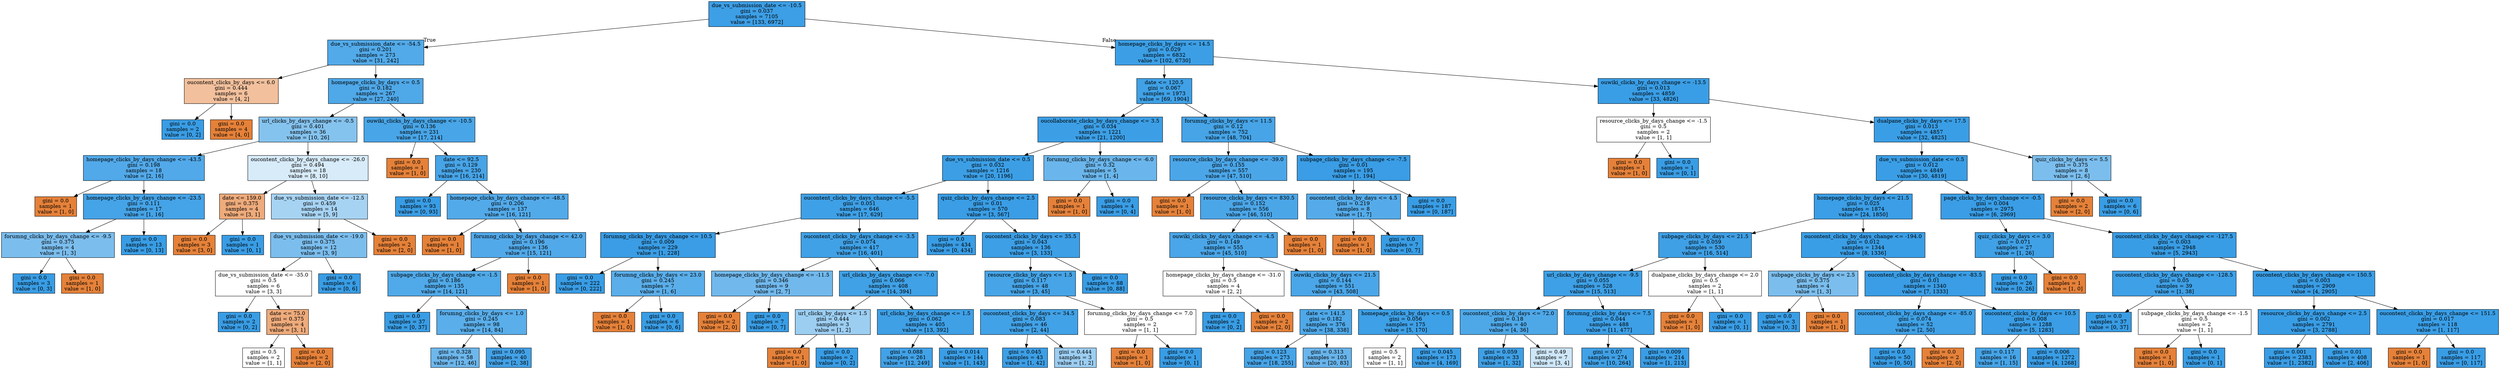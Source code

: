 digraph Tree {
node [shape=box, style="filled", color="black"] ;
0 [label="due_vs_submission_date <= -10.5\ngini = 0.037\nsamples = 7105\nvalue = [133, 6972]", fillcolor="#399de5fa"] ;
1 [label="due_vs_submission_date <= -54.5\ngini = 0.201\nsamples = 273\nvalue = [31, 242]", fillcolor="#399de5de"] ;
0 -> 1 [labeldistance=2.5, labelangle=45, headlabel="True"] ;
2 [label="oucontent_clicks_by_days <= 6.0\ngini = 0.444\nsamples = 6\nvalue = [4, 2]", fillcolor="#e581397f"] ;
1 -> 2 ;
3 [label="gini = 0.0\nsamples = 2\nvalue = [0, 2]", fillcolor="#399de5ff"] ;
2 -> 3 ;
4 [label="gini = 0.0\nsamples = 4\nvalue = [4, 0]", fillcolor="#e58139ff"] ;
2 -> 4 ;
5 [label="homepage_clicks_by_days <= 0.5\ngini = 0.182\nsamples = 267\nvalue = [27, 240]", fillcolor="#399de5e2"] ;
1 -> 5 ;
6 [label="url_clicks_by_days_change <= -0.5\ngini = 0.401\nsamples = 36\nvalue = [10, 26]", fillcolor="#399de59d"] ;
5 -> 6 ;
7 [label="homepage_clicks_by_days_change <= -43.5\ngini = 0.198\nsamples = 18\nvalue = [2, 16]", fillcolor="#399de5df"] ;
6 -> 7 ;
8 [label="gini = 0.0\nsamples = 1\nvalue = [1, 0]", fillcolor="#e58139ff"] ;
7 -> 8 ;
9 [label="homepage_clicks_by_days_change <= -23.5\ngini = 0.111\nsamples = 17\nvalue = [1, 16]", fillcolor="#399de5ef"] ;
7 -> 9 ;
10 [label="forumng_clicks_by_days_change <= -9.5\ngini = 0.375\nsamples = 4\nvalue = [1, 3]", fillcolor="#399de5aa"] ;
9 -> 10 ;
11 [label="gini = 0.0\nsamples = 3\nvalue = [0, 3]", fillcolor="#399de5ff"] ;
10 -> 11 ;
12 [label="gini = 0.0\nsamples = 1\nvalue = [1, 0]", fillcolor="#e58139ff"] ;
10 -> 12 ;
13 [label="gini = 0.0\nsamples = 13\nvalue = [0, 13]", fillcolor="#399de5ff"] ;
9 -> 13 ;
14 [label="oucontent_clicks_by_days_change <= -26.0\ngini = 0.494\nsamples = 18\nvalue = [8, 10]", fillcolor="#399de533"] ;
6 -> 14 ;
15 [label="date <= 159.0\ngini = 0.375\nsamples = 4\nvalue = [3, 1]", fillcolor="#e58139aa"] ;
14 -> 15 ;
16 [label="gini = 0.0\nsamples = 3\nvalue = [3, 0]", fillcolor="#e58139ff"] ;
15 -> 16 ;
17 [label="gini = 0.0\nsamples = 1\nvalue = [0, 1]", fillcolor="#399de5ff"] ;
15 -> 17 ;
18 [label="due_vs_submission_date <= -12.5\ngini = 0.459\nsamples = 14\nvalue = [5, 9]", fillcolor="#399de571"] ;
14 -> 18 ;
19 [label="due_vs_submission_date <= -19.0\ngini = 0.375\nsamples = 12\nvalue = [3, 9]", fillcolor="#399de5aa"] ;
18 -> 19 ;
20 [label="due_vs_submission_date <= -35.0\ngini = 0.5\nsamples = 6\nvalue = [3, 3]", fillcolor="#e5813900"] ;
19 -> 20 ;
21 [label="gini = 0.0\nsamples = 2\nvalue = [0, 2]", fillcolor="#399de5ff"] ;
20 -> 21 ;
22 [label="date <= 75.0\ngini = 0.375\nsamples = 4\nvalue = [3, 1]", fillcolor="#e58139aa"] ;
20 -> 22 ;
23 [label="gini = 0.5\nsamples = 2\nvalue = [1, 1]", fillcolor="#e5813900"] ;
22 -> 23 ;
24 [label="gini = 0.0\nsamples = 2\nvalue = [2, 0]", fillcolor="#e58139ff"] ;
22 -> 24 ;
25 [label="gini = 0.0\nsamples = 6\nvalue = [0, 6]", fillcolor="#399de5ff"] ;
19 -> 25 ;
26 [label="gini = 0.0\nsamples = 2\nvalue = [2, 0]", fillcolor="#e58139ff"] ;
18 -> 26 ;
27 [label="ouwiki_clicks_by_days_change <= -10.5\ngini = 0.136\nsamples = 231\nvalue = [17, 214]", fillcolor="#399de5eb"] ;
5 -> 27 ;
28 [label="gini = 0.0\nsamples = 1\nvalue = [1, 0]", fillcolor="#e58139ff"] ;
27 -> 28 ;
29 [label="date <= 92.5\ngini = 0.129\nsamples = 230\nvalue = [16, 214]", fillcolor="#399de5ec"] ;
27 -> 29 ;
30 [label="gini = 0.0\nsamples = 93\nvalue = [0, 93]", fillcolor="#399de5ff"] ;
29 -> 30 ;
31 [label="homepage_clicks_by_days_change <= -48.5\ngini = 0.206\nsamples = 137\nvalue = [16, 121]", fillcolor="#399de5dd"] ;
29 -> 31 ;
32 [label="gini = 0.0\nsamples = 1\nvalue = [1, 0]", fillcolor="#e58139ff"] ;
31 -> 32 ;
33 [label="forumng_clicks_by_days_change <= 42.0\ngini = 0.196\nsamples = 136\nvalue = [15, 121]", fillcolor="#399de5df"] ;
31 -> 33 ;
34 [label="subpage_clicks_by_days_change <= -1.5\ngini = 0.186\nsamples = 135\nvalue = [14, 121]", fillcolor="#399de5e1"] ;
33 -> 34 ;
35 [label="gini = 0.0\nsamples = 37\nvalue = [0, 37]", fillcolor="#399de5ff"] ;
34 -> 35 ;
36 [label="forumng_clicks_by_days <= 1.0\ngini = 0.245\nsamples = 98\nvalue = [14, 84]", fillcolor="#399de5d4"] ;
34 -> 36 ;
37 [label="gini = 0.328\nsamples = 58\nvalue = [12, 46]", fillcolor="#399de5bc"] ;
36 -> 37 ;
38 [label="gini = 0.095\nsamples = 40\nvalue = [2, 38]", fillcolor="#399de5f2"] ;
36 -> 38 ;
39 [label="gini = 0.0\nsamples = 1\nvalue = [1, 0]", fillcolor="#e58139ff"] ;
33 -> 39 ;
40 [label="homepage_clicks_by_days <= 14.5\ngini = 0.029\nsamples = 6832\nvalue = [102, 6730]", fillcolor="#399de5fb"] ;
0 -> 40 [labeldistance=2.5, labelangle=-45, headlabel="False"] ;
41 [label="date <= 120.5\ngini = 0.067\nsamples = 1973\nvalue = [69, 1904]", fillcolor="#399de5f6"] ;
40 -> 41 ;
42 [label="oucollaborate_clicks_by_days_change <= 3.5\ngini = 0.034\nsamples = 1221\nvalue = [21, 1200]", fillcolor="#399de5fb"] ;
41 -> 42 ;
43 [label="due_vs_submission_date <= 0.5\ngini = 0.032\nsamples = 1216\nvalue = [20, 1196]", fillcolor="#399de5fb"] ;
42 -> 43 ;
44 [label="oucontent_clicks_by_days_change <= -5.5\ngini = 0.051\nsamples = 646\nvalue = [17, 629]", fillcolor="#399de5f8"] ;
43 -> 44 ;
45 [label="forumng_clicks_by_days_change <= 10.5\ngini = 0.009\nsamples = 229\nvalue = [1, 228]", fillcolor="#399de5fe"] ;
44 -> 45 ;
46 [label="gini = 0.0\nsamples = 222\nvalue = [0, 222]", fillcolor="#399de5ff"] ;
45 -> 46 ;
47 [label="forumng_clicks_by_days <= 23.0\ngini = 0.245\nsamples = 7\nvalue = [1, 6]", fillcolor="#399de5d4"] ;
45 -> 47 ;
48 [label="gini = 0.0\nsamples = 1\nvalue = [1, 0]", fillcolor="#e58139ff"] ;
47 -> 48 ;
49 [label="gini = 0.0\nsamples = 6\nvalue = [0, 6]", fillcolor="#399de5ff"] ;
47 -> 49 ;
50 [label="oucontent_clicks_by_days_change <= -3.5\ngini = 0.074\nsamples = 417\nvalue = [16, 401]", fillcolor="#399de5f5"] ;
44 -> 50 ;
51 [label="homepage_clicks_by_days_change <= -11.5\ngini = 0.346\nsamples = 9\nvalue = [2, 7]", fillcolor="#399de5b6"] ;
50 -> 51 ;
52 [label="gini = 0.0\nsamples = 2\nvalue = [2, 0]", fillcolor="#e58139ff"] ;
51 -> 52 ;
53 [label="gini = 0.0\nsamples = 7\nvalue = [0, 7]", fillcolor="#399de5ff"] ;
51 -> 53 ;
54 [label="url_clicks_by_days_change <= -7.0\ngini = 0.066\nsamples = 408\nvalue = [14, 394]", fillcolor="#399de5f6"] ;
50 -> 54 ;
55 [label="url_clicks_by_days <= 1.5\ngini = 0.444\nsamples = 3\nvalue = [1, 2]", fillcolor="#399de57f"] ;
54 -> 55 ;
56 [label="gini = 0.0\nsamples = 1\nvalue = [1, 0]", fillcolor="#e58139ff"] ;
55 -> 56 ;
57 [label="gini = 0.0\nsamples = 2\nvalue = [0, 2]", fillcolor="#399de5ff"] ;
55 -> 57 ;
58 [label="url_clicks_by_days_change <= 1.5\ngini = 0.062\nsamples = 405\nvalue = [13, 392]", fillcolor="#399de5f7"] ;
54 -> 58 ;
59 [label="gini = 0.088\nsamples = 261\nvalue = [12, 249]", fillcolor="#399de5f3"] ;
58 -> 59 ;
60 [label="gini = 0.014\nsamples = 144\nvalue = [1, 143]", fillcolor="#399de5fd"] ;
58 -> 60 ;
61 [label="quiz_clicks_by_days_change <= 2.5\ngini = 0.01\nsamples = 570\nvalue = [3, 567]", fillcolor="#399de5fe"] ;
43 -> 61 ;
62 [label="gini = 0.0\nsamples = 434\nvalue = [0, 434]", fillcolor="#399de5ff"] ;
61 -> 62 ;
63 [label="oucontent_clicks_by_days <= 35.5\ngini = 0.043\nsamples = 136\nvalue = [3, 133]", fillcolor="#399de5f9"] ;
61 -> 63 ;
64 [label="resource_clicks_by_days <= 1.5\ngini = 0.117\nsamples = 48\nvalue = [3, 45]", fillcolor="#399de5ee"] ;
63 -> 64 ;
65 [label="oucontent_clicks_by_days <= 34.5\ngini = 0.083\nsamples = 46\nvalue = [2, 44]", fillcolor="#399de5f3"] ;
64 -> 65 ;
66 [label="gini = 0.045\nsamples = 43\nvalue = [1, 42]", fillcolor="#399de5f9"] ;
65 -> 66 ;
67 [label="gini = 0.444\nsamples = 3\nvalue = [1, 2]", fillcolor="#399de57f"] ;
65 -> 67 ;
68 [label="forumng_clicks_by_days_change <= 7.0\ngini = 0.5\nsamples = 2\nvalue = [1, 1]", fillcolor="#e5813900"] ;
64 -> 68 ;
69 [label="gini = 0.0\nsamples = 1\nvalue = [1, 0]", fillcolor="#e58139ff"] ;
68 -> 69 ;
70 [label="gini = 0.0\nsamples = 1\nvalue = [0, 1]", fillcolor="#399de5ff"] ;
68 -> 70 ;
71 [label="gini = 0.0\nsamples = 88\nvalue = [0, 88]", fillcolor="#399de5ff"] ;
63 -> 71 ;
72 [label="forumng_clicks_by_days_change <= -6.0\ngini = 0.32\nsamples = 5\nvalue = [1, 4]", fillcolor="#399de5bf"] ;
42 -> 72 ;
73 [label="gini = 0.0\nsamples = 1\nvalue = [1, 0]", fillcolor="#e58139ff"] ;
72 -> 73 ;
74 [label="gini = 0.0\nsamples = 4\nvalue = [0, 4]", fillcolor="#399de5ff"] ;
72 -> 74 ;
75 [label="forumng_clicks_by_days <= 11.5\ngini = 0.12\nsamples = 752\nvalue = [48, 704]", fillcolor="#399de5ee"] ;
41 -> 75 ;
76 [label="resource_clicks_by_days_change <= -39.0\ngini = 0.155\nsamples = 557\nvalue = [47, 510]", fillcolor="#399de5e7"] ;
75 -> 76 ;
77 [label="gini = 0.0\nsamples = 1\nvalue = [1, 0]", fillcolor="#e58139ff"] ;
76 -> 77 ;
78 [label="resource_clicks_by_days <= 830.5\ngini = 0.152\nsamples = 556\nvalue = [46, 510]", fillcolor="#399de5e8"] ;
76 -> 78 ;
79 [label="ouwiki_clicks_by_days_change <= -4.5\ngini = 0.149\nsamples = 555\nvalue = [45, 510]", fillcolor="#399de5e9"] ;
78 -> 79 ;
80 [label="homepage_clicks_by_days_change <= -31.0\ngini = 0.5\nsamples = 4\nvalue = [2, 2]", fillcolor="#e5813900"] ;
79 -> 80 ;
81 [label="gini = 0.0\nsamples = 2\nvalue = [0, 2]", fillcolor="#399de5ff"] ;
80 -> 81 ;
82 [label="gini = 0.0\nsamples = 2\nvalue = [2, 0]", fillcolor="#e58139ff"] ;
80 -> 82 ;
83 [label="ouwiki_clicks_by_days <= 21.5\ngini = 0.144\nsamples = 551\nvalue = [43, 508]", fillcolor="#399de5e9"] ;
79 -> 83 ;
84 [label="date <= 141.5\ngini = 0.182\nsamples = 376\nvalue = [38, 338]", fillcolor="#399de5e2"] ;
83 -> 84 ;
85 [label="gini = 0.123\nsamples = 273\nvalue = [18, 255]", fillcolor="#399de5ed"] ;
84 -> 85 ;
86 [label="gini = 0.313\nsamples = 103\nvalue = [20, 83]", fillcolor="#399de5c2"] ;
84 -> 86 ;
87 [label="homepage_clicks_by_days <= 0.5\ngini = 0.056\nsamples = 175\nvalue = [5, 170]", fillcolor="#399de5f8"] ;
83 -> 87 ;
88 [label="gini = 0.5\nsamples = 2\nvalue = [1, 1]", fillcolor="#e5813900"] ;
87 -> 88 ;
89 [label="gini = 0.045\nsamples = 173\nvalue = [4, 169]", fillcolor="#399de5f9"] ;
87 -> 89 ;
90 [label="gini = 0.0\nsamples = 1\nvalue = [1, 0]", fillcolor="#e58139ff"] ;
78 -> 90 ;
91 [label="subpage_clicks_by_days_change <= -7.5\ngini = 0.01\nsamples = 195\nvalue = [1, 194]", fillcolor="#399de5fe"] ;
75 -> 91 ;
92 [label="oucontent_clicks_by_days <= 4.5\ngini = 0.219\nsamples = 8\nvalue = [1, 7]", fillcolor="#399de5db"] ;
91 -> 92 ;
93 [label="gini = 0.0\nsamples = 1\nvalue = [1, 0]", fillcolor="#e58139ff"] ;
92 -> 93 ;
94 [label="gini = 0.0\nsamples = 7\nvalue = [0, 7]", fillcolor="#399de5ff"] ;
92 -> 94 ;
95 [label="gini = 0.0\nsamples = 187\nvalue = [0, 187]", fillcolor="#399de5ff"] ;
91 -> 95 ;
96 [label="ouwiki_clicks_by_days_change <= -13.5\ngini = 0.013\nsamples = 4859\nvalue = [33, 4826]", fillcolor="#399de5fd"] ;
40 -> 96 ;
97 [label="resource_clicks_by_days_change <= -1.5\ngini = 0.5\nsamples = 2\nvalue = [1, 1]", fillcolor="#e5813900"] ;
96 -> 97 ;
98 [label="gini = 0.0\nsamples = 1\nvalue = [1, 0]", fillcolor="#e58139ff"] ;
97 -> 98 ;
99 [label="gini = 0.0\nsamples = 1\nvalue = [0, 1]", fillcolor="#399de5ff"] ;
97 -> 99 ;
100 [label="dualpane_clicks_by_days <= 17.5\ngini = 0.013\nsamples = 4857\nvalue = [32, 4825]", fillcolor="#399de5fd"] ;
96 -> 100 ;
101 [label="due_vs_submission_date <= 0.5\ngini = 0.012\nsamples = 4849\nvalue = [30, 4819]", fillcolor="#399de5fd"] ;
100 -> 101 ;
102 [label="homepage_clicks_by_days <= 21.5\ngini = 0.025\nsamples = 1874\nvalue = [24, 1850]", fillcolor="#399de5fc"] ;
101 -> 102 ;
103 [label="subpage_clicks_by_days <= 21.5\ngini = 0.059\nsamples = 530\nvalue = [16, 514]", fillcolor="#399de5f7"] ;
102 -> 103 ;
104 [label="url_clicks_by_days_change <= -9.5\ngini = 0.055\nsamples = 528\nvalue = [15, 513]", fillcolor="#399de5f8"] ;
103 -> 104 ;
105 [label="oucontent_clicks_by_days <= 72.0\ngini = 0.18\nsamples = 40\nvalue = [4, 36]", fillcolor="#399de5e3"] ;
104 -> 105 ;
106 [label="gini = 0.059\nsamples = 33\nvalue = [1, 32]", fillcolor="#399de5f7"] ;
105 -> 106 ;
107 [label="gini = 0.49\nsamples = 7\nvalue = [3, 4]", fillcolor="#399de540"] ;
105 -> 107 ;
108 [label="forumng_clicks_by_days <= 7.5\ngini = 0.044\nsamples = 488\nvalue = [11, 477]", fillcolor="#399de5f9"] ;
104 -> 108 ;
109 [label="gini = 0.07\nsamples = 274\nvalue = [10, 264]", fillcolor="#399de5f5"] ;
108 -> 109 ;
110 [label="gini = 0.009\nsamples = 214\nvalue = [1, 213]", fillcolor="#399de5fe"] ;
108 -> 110 ;
111 [label="dualpane_clicks_by_days_change <= 2.0\ngini = 0.5\nsamples = 2\nvalue = [1, 1]", fillcolor="#e5813900"] ;
103 -> 111 ;
112 [label="gini = 0.0\nsamples = 1\nvalue = [1, 0]", fillcolor="#e58139ff"] ;
111 -> 112 ;
113 [label="gini = 0.0\nsamples = 1\nvalue = [0, 1]", fillcolor="#399de5ff"] ;
111 -> 113 ;
114 [label="oucontent_clicks_by_days_change <= -194.0\ngini = 0.012\nsamples = 1344\nvalue = [8, 1336]", fillcolor="#399de5fd"] ;
102 -> 114 ;
115 [label="subpage_clicks_by_days <= 2.5\ngini = 0.375\nsamples = 4\nvalue = [1, 3]", fillcolor="#399de5aa"] ;
114 -> 115 ;
116 [label="gini = 0.0\nsamples = 3\nvalue = [0, 3]", fillcolor="#399de5ff"] ;
115 -> 116 ;
117 [label="gini = 0.0\nsamples = 1\nvalue = [1, 0]", fillcolor="#e58139ff"] ;
115 -> 117 ;
118 [label="oucontent_clicks_by_days_change <= -83.5\ngini = 0.01\nsamples = 1340\nvalue = [7, 1333]", fillcolor="#399de5fe"] ;
114 -> 118 ;
119 [label="oucontent_clicks_by_days_change <= -85.0\ngini = 0.074\nsamples = 52\nvalue = [2, 50]", fillcolor="#399de5f5"] ;
118 -> 119 ;
120 [label="gini = 0.0\nsamples = 50\nvalue = [0, 50]", fillcolor="#399de5ff"] ;
119 -> 120 ;
121 [label="gini = 0.0\nsamples = 2\nvalue = [2, 0]", fillcolor="#e58139ff"] ;
119 -> 121 ;
122 [label="oucontent_clicks_by_days <= 10.5\ngini = 0.008\nsamples = 1288\nvalue = [5, 1283]", fillcolor="#399de5fe"] ;
118 -> 122 ;
123 [label="gini = 0.117\nsamples = 16\nvalue = [1, 15]", fillcolor="#399de5ee"] ;
122 -> 123 ;
124 [label="gini = 0.006\nsamples = 1272\nvalue = [4, 1268]", fillcolor="#399de5fe"] ;
122 -> 124 ;
125 [label="page_clicks_by_days_change <= -0.5\ngini = 0.004\nsamples = 2975\nvalue = [6, 2969]", fillcolor="#399de5fe"] ;
101 -> 125 ;
126 [label="quiz_clicks_by_days <= 3.0\ngini = 0.071\nsamples = 27\nvalue = [1, 26]", fillcolor="#399de5f5"] ;
125 -> 126 ;
127 [label="gini = 0.0\nsamples = 26\nvalue = [0, 26]", fillcolor="#399de5ff"] ;
126 -> 127 ;
128 [label="gini = 0.0\nsamples = 1\nvalue = [1, 0]", fillcolor="#e58139ff"] ;
126 -> 128 ;
129 [label="oucontent_clicks_by_days_change <= -127.5\ngini = 0.003\nsamples = 2948\nvalue = [5, 2943]", fillcolor="#399de5ff"] ;
125 -> 129 ;
130 [label="oucontent_clicks_by_days_change <= -128.5\ngini = 0.05\nsamples = 39\nvalue = [1, 38]", fillcolor="#399de5f8"] ;
129 -> 130 ;
131 [label="gini = 0.0\nsamples = 37\nvalue = [0, 37]", fillcolor="#399de5ff"] ;
130 -> 131 ;
132 [label="subpage_clicks_by_days_change <= -1.5\ngini = 0.5\nsamples = 2\nvalue = [1, 1]", fillcolor="#e5813900"] ;
130 -> 132 ;
133 [label="gini = 0.0\nsamples = 1\nvalue = [1, 0]", fillcolor="#e58139ff"] ;
132 -> 133 ;
134 [label="gini = 0.0\nsamples = 1\nvalue = [0, 1]", fillcolor="#399de5ff"] ;
132 -> 134 ;
135 [label="oucontent_clicks_by_days_change <= 150.5\ngini = 0.003\nsamples = 2909\nvalue = [4, 2905]", fillcolor="#399de5ff"] ;
129 -> 135 ;
136 [label="resource_clicks_by_days_change <= 2.5\ngini = 0.002\nsamples = 2791\nvalue = [3, 2788]", fillcolor="#399de5ff"] ;
135 -> 136 ;
137 [label="gini = 0.001\nsamples = 2383\nvalue = [1, 2382]", fillcolor="#399de5ff"] ;
136 -> 137 ;
138 [label="gini = 0.01\nsamples = 408\nvalue = [2, 406]", fillcolor="#399de5fe"] ;
136 -> 138 ;
139 [label="oucontent_clicks_by_days_change <= 151.5\ngini = 0.017\nsamples = 118\nvalue = [1, 117]", fillcolor="#399de5fd"] ;
135 -> 139 ;
140 [label="gini = 0.0\nsamples = 1\nvalue = [1, 0]", fillcolor="#e58139ff"] ;
139 -> 140 ;
141 [label="gini = 0.0\nsamples = 117\nvalue = [0, 117]", fillcolor="#399de5ff"] ;
139 -> 141 ;
142 [label="quiz_clicks_by_days <= 5.5\ngini = 0.375\nsamples = 8\nvalue = [2, 6]", fillcolor="#399de5aa"] ;
100 -> 142 ;
143 [label="gini = 0.0\nsamples = 2\nvalue = [2, 0]", fillcolor="#e58139ff"] ;
142 -> 143 ;
144 [label="gini = 0.0\nsamples = 6\nvalue = [0, 6]", fillcolor="#399de5ff"] ;
142 -> 144 ;
}